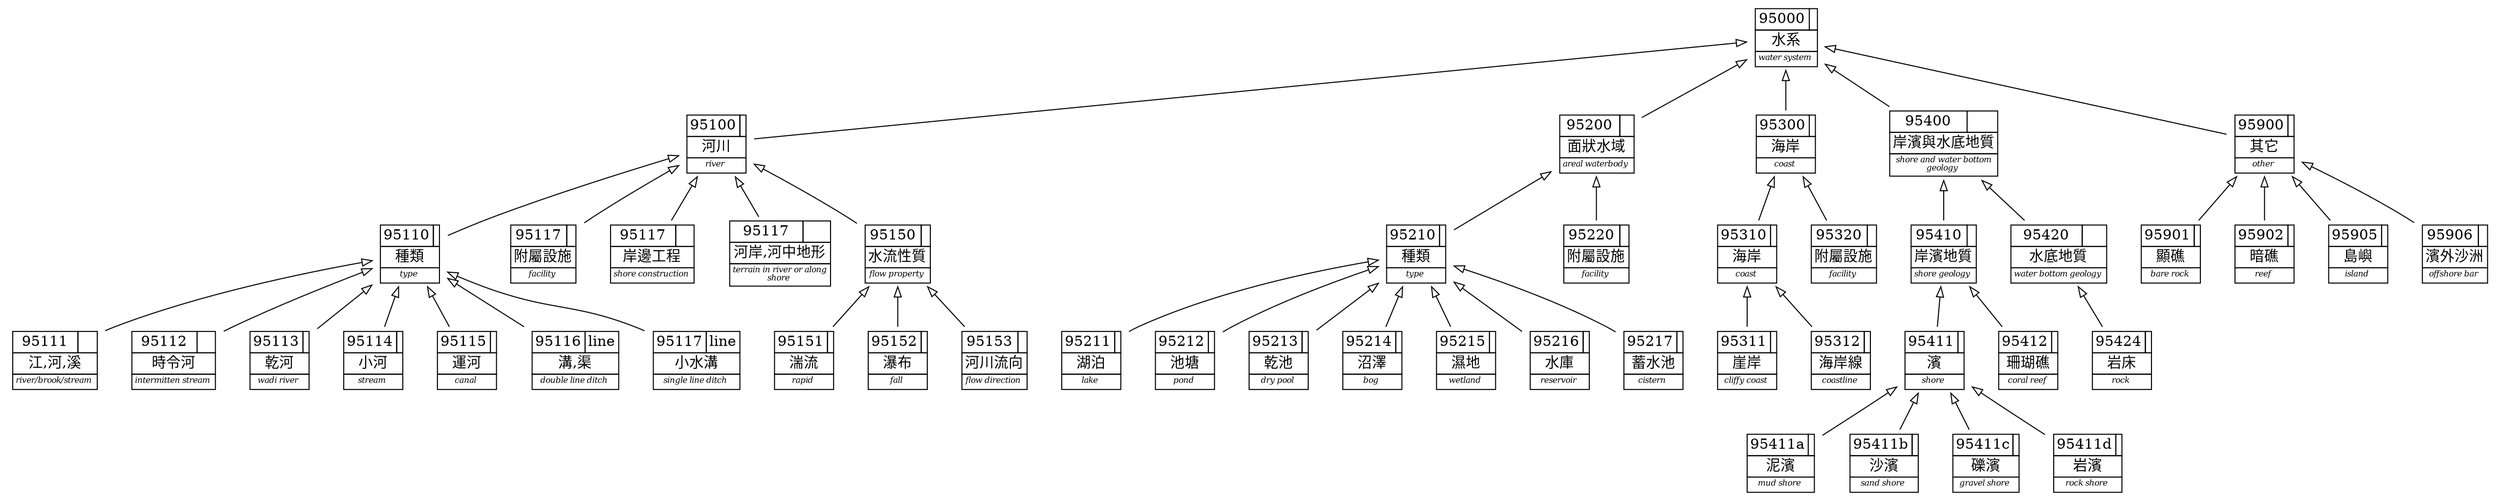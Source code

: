 /* This file was auto-generated on Mon Dec 24 21:20:55 2012
   using SOFT.pm library version 0.5.  Command line:
/usr/local/bin/soft2gv.pl --noorphans --tuples=TMOI.csv --styles=TMOI.gvsty TMOI-hydrography.soft
*/
digraph G {
	rankdir=BT
	/* subgraphs */
	/* node attributes */
	"cat:s95000" [weight="5",label=< <TABLE BORDER="0" CELLBORDER="1" CELLSPACING="0">  <TR><TD>95000</TD><TD></TD></TR>  <TR><TD COLSPAN="2">&#x6C34;&#x7CFB;</TD></TR>  <TR><TD COLSPAN="2"><FONT POINT-SIZE="8"><I>water system </I></FONT></TD></TR>  </TABLE>>,shape="plaintext"];
	"cat:s95100" [weight="5",label=< <TABLE BORDER="0" CELLBORDER="1" CELLSPACING="0">  <TR><TD>95100</TD><TD></TD></TR>  <TR><TD COLSPAN="2">&#x6CB3;&#x5DDD;</TD></TR>  <TR><TD COLSPAN="2"><FONT POINT-SIZE="8"><I>river </I></FONT></TD></TR>  </TABLE>>,shape="plaintext"];
	"cat:s95110" [weight="5",label=< <TABLE BORDER="0" CELLBORDER="1" CELLSPACING="0">  <TR><TD>95110</TD><TD></TD></TR>  <TR><TD COLSPAN="2">&#x7A2E;&#x985E;</TD></TR>  <TR><TD COLSPAN="2"><FONT POINT-SIZE="8"><I>type </I></FONT></TD></TR>  </TABLE>>,shape="plaintext"];
	"cat:s95111" [weight="5",label=< <TABLE BORDER="0" CELLBORDER="1" CELLSPACING="0">  <TR><TD>95111</TD><TD></TD></TR>  <TR><TD COLSPAN="2">&#x6C5F;,&#x6CB3;,&#x6EAA;</TD></TR>  <TR><TD COLSPAN="2"><FONT POINT-SIZE="8"><I>river/brook/stream </I></FONT></TD></TR>  </TABLE>>,shape="plaintext"];
	"cat:s95112" [weight="5",label=< <TABLE BORDER="0" CELLBORDER="1" CELLSPACING="0">  <TR><TD>95112</TD><TD></TD></TR>  <TR><TD COLSPAN="2">&#x6642;&#x4EE4;&#x6CB3;</TD></TR>  <TR><TD COLSPAN="2"><FONT POINT-SIZE="8"><I>intermitten stream </I></FONT></TD></TR>  </TABLE>>,shape="plaintext"];
	"cat:s95113" [weight="5",label=< <TABLE BORDER="0" CELLBORDER="1" CELLSPACING="0">  <TR><TD>95113</TD><TD></TD></TR>  <TR><TD COLSPAN="2">&#x4E7E;&#x6CB3;</TD></TR>  <TR><TD COLSPAN="2"><FONT POINT-SIZE="8"><I>wadi river </I></FONT></TD></TR>  </TABLE>>,shape="plaintext"];
	"cat:s95114" [weight="5",label=< <TABLE BORDER="0" CELLBORDER="1" CELLSPACING="0">  <TR><TD>95114</TD><TD></TD></TR>  <TR><TD COLSPAN="2">&#x5C0F;&#x6CB3;</TD></TR>  <TR><TD COLSPAN="2"><FONT POINT-SIZE="8"><I>stream </I></FONT></TD></TR>  </TABLE>>,shape="plaintext"];
	"cat:s95115" [weight="5",label=< <TABLE BORDER="0" CELLBORDER="1" CELLSPACING="0">  <TR><TD>95115</TD><TD></TD></TR>  <TR><TD COLSPAN="2">&#x904B;&#x6CB3;</TD></TR>  <TR><TD COLSPAN="2"><FONT POINT-SIZE="8"><I>canal </I></FONT></TD></TR>  </TABLE>>,shape="plaintext"];
	"cat:s95116" [weight="5",label=< <TABLE BORDER="0" CELLBORDER="1" CELLSPACING="0">  <TR><TD>95116</TD><TD>line</TD></TR>  <TR><TD COLSPAN="2">&#x6E9D;,&#x6E20;</TD></TR>  <TR><TD COLSPAN="2"><FONT POINT-SIZE="8"><I>double line ditch </I></FONT></TD></TR>  </TABLE>>,shape="plaintext"];
	"cat:s95117" [weight="5",label=< <TABLE BORDER="0" CELLBORDER="1" CELLSPACING="0">  <TR><TD>95117</TD><TD>line</TD></TR>  <TR><TD COLSPAN="2">&#x5C0F;&#x6C34;&#x6E9D;</TD></TR>  <TR><TD COLSPAN="2"><FONT POINT-SIZE="8"><I>single line ditch </I></FONT></TD></TR>  </TABLE>>,shape="plaintext"];
	"cat:s95120" [weight="5",label=< <TABLE BORDER="0" CELLBORDER="1" CELLSPACING="0">  <TR><TD>95117</TD><TD></TD></TR>  <TR><TD COLSPAN="2">&#x9644;&#x5C6C;&#x8A2D;&#x65BD;</TD></TR>  <TR><TD COLSPAN="2"><FONT POINT-SIZE="8"><I>facility </I></FONT></TD></TR>  </TABLE>>,shape="plaintext"];
	"cat:s95130" [weight="5",label=< <TABLE BORDER="0" CELLBORDER="1" CELLSPACING="0">  <TR><TD>95117</TD><TD></TD></TR>  <TR><TD COLSPAN="2">&#x5CB8;&#x908A;&#x5DE5;&#x7A0B;</TD></TR>  <TR><TD COLSPAN="2"><FONT POINT-SIZE="8"><I>shore construction </I></FONT></TD></TR>  </TABLE>>,shape="plaintext"];
	"cat:s95140" [weight="5",label=< <TABLE BORDER="0" CELLBORDER="1" CELLSPACING="0">  <TR><TD>95117</TD><TD></TD></TR>  <TR><TD COLSPAN="2">&#x6CB3;&#x5CB8;,&#x6CB3;&#x4E2D;&#x5730;&#x5F62;</TD></TR>  <TR><TD COLSPAN="2"><FONT POINT-SIZE="8"><I>terrain in river or along<BR/>shore </I></FONT></TD></TR>  </TABLE>>,shape="plaintext"];
	"cat:s95150" [weight="5",label=< <TABLE BORDER="0" CELLBORDER="1" CELLSPACING="0">  <TR><TD>95150</TD><TD></TD></TR>  <TR><TD COLSPAN="2">&#x6C34;&#x6D41;&#x6027;&#x8CEA;</TD></TR>  <TR><TD COLSPAN="2"><FONT POINT-SIZE="8"><I>flow property </I></FONT></TD></TR>  </TABLE>>,shape="plaintext"];
	"cat:s95151" [weight="5",label=< <TABLE BORDER="0" CELLBORDER="1" CELLSPACING="0">  <TR><TD>95151</TD><TD></TD></TR>  <TR><TD COLSPAN="2">&#x6E4D;&#x6D41;</TD></TR>  <TR><TD COLSPAN="2"><FONT POINT-SIZE="8"><I>rapid </I></FONT></TD></TR>  </TABLE>>,shape="plaintext"];
	"cat:s95152" [weight="5",label=< <TABLE BORDER="0" CELLBORDER="1" CELLSPACING="0">  <TR><TD>95152</TD><TD></TD></TR>  <TR><TD COLSPAN="2">&#x7011;&#x5E03;</TD></TR>  <TR><TD COLSPAN="2"><FONT POINT-SIZE="8"><I>fall </I></FONT></TD></TR>  </TABLE>>,shape="plaintext"];
	"cat:s95153" [weight="5",label=< <TABLE BORDER="0" CELLBORDER="1" CELLSPACING="0">  <TR><TD>95153</TD><TD></TD></TR>  <TR><TD COLSPAN="2">&#x6CB3;&#x5DDD;&#x6D41;&#x5411;</TD></TR>  <TR><TD COLSPAN="2"><FONT POINT-SIZE="8"><I>flow direction </I></FONT></TD></TR>  </TABLE>>,shape="plaintext"];
	"cat:s95200" [weight="5",label=< <TABLE BORDER="0" CELLBORDER="1" CELLSPACING="0">  <TR><TD>95200</TD><TD></TD></TR>  <TR><TD COLSPAN="2">&#x9762;&#x72C0;&#x6C34;&#x57DF;</TD></TR>  <TR><TD COLSPAN="2"><FONT POINT-SIZE="8"><I>areal waterbody </I></FONT></TD></TR>  </TABLE>>,shape="plaintext"];
	"cat:s95210" [weight="5",label=< <TABLE BORDER="0" CELLBORDER="1" CELLSPACING="0">  <TR><TD>95210</TD><TD></TD></TR>  <TR><TD COLSPAN="2">&#x7A2E;&#x985E;</TD></TR>  <TR><TD COLSPAN="2"><FONT POINT-SIZE="8"><I>type </I></FONT></TD></TR>  </TABLE>>,shape="plaintext"];
	"cat:s95211" [weight="5",label=< <TABLE BORDER="0" CELLBORDER="1" CELLSPACING="0">  <TR><TD>95211</TD><TD></TD></TR>  <TR><TD COLSPAN="2">&#x6E56;&#x6CCA;</TD></TR>  <TR><TD COLSPAN="2"><FONT POINT-SIZE="8"><I>lake </I></FONT></TD></TR>  </TABLE>>,shape="plaintext"];
	"cat:s95212" [weight="5",label=< <TABLE BORDER="0" CELLBORDER="1" CELLSPACING="0">  <TR><TD>95212</TD><TD></TD></TR>  <TR><TD COLSPAN="2">&#x6C60;&#x5858;</TD></TR>  <TR><TD COLSPAN="2"><FONT POINT-SIZE="8"><I>pond </I></FONT></TD></TR>  </TABLE>>,shape="plaintext"];
	"cat:s95213" [weight="5",label=< <TABLE BORDER="0" CELLBORDER="1" CELLSPACING="0">  <TR><TD>95213</TD><TD></TD></TR>  <TR><TD COLSPAN="2">&#x4E7E;&#x6C60;</TD></TR>  <TR><TD COLSPAN="2"><FONT POINT-SIZE="8"><I>dry pool </I></FONT></TD></TR>  </TABLE>>,shape="plaintext"];
	"cat:s95214" [weight="5",label=< <TABLE BORDER="0" CELLBORDER="1" CELLSPACING="0">  <TR><TD>95214</TD><TD></TD></TR>  <TR><TD COLSPAN="2">&#x6CBC;&#x6FA4;</TD></TR>  <TR><TD COLSPAN="2"><FONT POINT-SIZE="8"><I>bog </I></FONT></TD></TR>  </TABLE>>,shape="plaintext"];
	"cat:s95215" [weight="5",label=< <TABLE BORDER="0" CELLBORDER="1" CELLSPACING="0">  <TR><TD>95215</TD><TD></TD></TR>  <TR><TD COLSPAN="2">&#x6FD5;&#x5730;</TD></TR>  <TR><TD COLSPAN="2"><FONT POINT-SIZE="8"><I>wetland </I></FONT></TD></TR>  </TABLE>>,shape="plaintext"];
	"cat:s95216" [weight="5",label=< <TABLE BORDER="0" CELLBORDER="1" CELLSPACING="0">  <TR><TD>95216</TD><TD></TD></TR>  <TR><TD COLSPAN="2">&#x6C34;&#x5EAB;</TD></TR>  <TR><TD COLSPAN="2"><FONT POINT-SIZE="8"><I>reservoir </I></FONT></TD></TR>  </TABLE>>,shape="plaintext"];
	"cat:s95217" [weight="5",label=< <TABLE BORDER="0" CELLBORDER="1" CELLSPACING="0">  <TR><TD>95217</TD><TD></TD></TR>  <TR><TD COLSPAN="2">&#x84C4;&#x6C34;&#x6C60;</TD></TR>  <TR><TD COLSPAN="2"><FONT POINT-SIZE="8"><I>cistern </I></FONT></TD></TR>  </TABLE>>,shape="plaintext"];
	"cat:s95220" [weight="5",label=< <TABLE BORDER="0" CELLBORDER="1" CELLSPACING="0">  <TR><TD>95220</TD><TD></TD></TR>  <TR><TD COLSPAN="2">&#x9644;&#x5C6C;&#x8A2D;&#x65BD;</TD></TR>  <TR><TD COLSPAN="2"><FONT POINT-SIZE="8"><I>facility </I></FONT></TD></TR>  </TABLE>>,shape="plaintext"];
	"cat:s95300" [weight="5",label=< <TABLE BORDER="0" CELLBORDER="1" CELLSPACING="0">  <TR><TD>95300</TD><TD></TD></TR>  <TR><TD COLSPAN="2">&#x6D77;&#x5CB8;</TD></TR>  <TR><TD COLSPAN="2"><FONT POINT-SIZE="8"><I>coast </I></FONT></TD></TR>  </TABLE>>,shape="plaintext"];
	"cat:s95310" [weight="5",label=< <TABLE BORDER="0" CELLBORDER="1" CELLSPACING="0">  <TR><TD>95310</TD><TD></TD></TR>  <TR><TD COLSPAN="2">&#x6D77;&#x5CB8;</TD></TR>  <TR><TD COLSPAN="2"><FONT POINT-SIZE="8"><I>coast </I></FONT></TD></TR>  </TABLE>>,shape="plaintext"];
	"cat:s95311" [weight="5",label=< <TABLE BORDER="0" CELLBORDER="1" CELLSPACING="0">  <TR><TD>95311</TD><TD></TD></TR>  <TR><TD COLSPAN="2">&#x5D16;&#x5CB8;</TD></TR>  <TR><TD COLSPAN="2"><FONT POINT-SIZE="8"><I>cliffy coast </I></FONT></TD></TR>  </TABLE>>,shape="plaintext"];
	"cat:s95312" [weight="5",label=< <TABLE BORDER="0" CELLBORDER="1" CELLSPACING="0">  <TR><TD>95312</TD><TD></TD></TR>  <TR><TD COLSPAN="2">&#x6D77;&#x5CB8;&#x7DDA;</TD></TR>  <TR><TD COLSPAN="2"><FONT POINT-SIZE="8"><I>coastline </I></FONT></TD></TR>  </TABLE>>,shape="plaintext"];
	"cat:s95320" [weight="5",label=< <TABLE BORDER="0" CELLBORDER="1" CELLSPACING="0">  <TR><TD>95320</TD><TD></TD></TR>  <TR><TD COLSPAN="2">&#x9644;&#x5C6C;&#x8A2D;&#x65BD;</TD></TR>  <TR><TD COLSPAN="2"><FONT POINT-SIZE="8"><I>facility </I></FONT></TD></TR>  </TABLE>>,shape="plaintext"];
	"cat:s95400" [weight="5",label=< <TABLE BORDER="0" CELLBORDER="1" CELLSPACING="0">  <TR><TD>95400</TD><TD></TD></TR>  <TR><TD COLSPAN="2">&#x5CB8;&#x6FF1;&#x8207;&#x6C34;&#x5E95;&#x5730;&#x8CEA;</TD></TR>  <TR><TD COLSPAN="2"><FONT POINT-SIZE="8"><I>shore and water bottom<BR/>geology </I></FONT></TD></TR>  </TABLE>>,shape="plaintext"];
	"cat:s95410" [weight="5",label=< <TABLE BORDER="0" CELLBORDER="1" CELLSPACING="0">  <TR><TD>95410</TD><TD></TD></TR>  <TR><TD COLSPAN="2">&#x5CB8;&#x6FF1;&#x5730;&#x8CEA;</TD></TR>  <TR><TD COLSPAN="2"><FONT POINT-SIZE="8"><I>shore geology </I></FONT></TD></TR>  </TABLE>>,shape="plaintext"];
	"cat:s95411" [weight="5",label=< <TABLE BORDER="0" CELLBORDER="1" CELLSPACING="0">  <TR><TD>95411</TD><TD></TD></TR>  <TR><TD COLSPAN="2">&#x6FF1;</TD></TR>  <TR><TD COLSPAN="2"><FONT POINT-SIZE="8"><I>shore </I></FONT></TD></TR>  </TABLE>>,shape="plaintext"];
	"cat:s95411a" [weight="5",label=< <TABLE BORDER="0" CELLBORDER="1" CELLSPACING="0">  <TR><TD>95411a</TD><TD></TD></TR>  <TR><TD COLSPAN="2">&#x6CE5;&#x6FF1;</TD></TR>  <TR><TD COLSPAN="2"><FONT POINT-SIZE="8"><I>mud shore </I></FONT></TD></TR>  </TABLE>>,shape="plaintext"];
	"cat:s95411b" [weight="5",label=< <TABLE BORDER="0" CELLBORDER="1" CELLSPACING="0">  <TR><TD>95411b</TD><TD></TD></TR>  <TR><TD COLSPAN="2">&#x6C99;&#x6FF1;</TD></TR>  <TR><TD COLSPAN="2"><FONT POINT-SIZE="8"><I>sand shore </I></FONT></TD></TR>  </TABLE>>,shape="plaintext"];
	"cat:s95411c" [weight="5",label=< <TABLE BORDER="0" CELLBORDER="1" CELLSPACING="0">  <TR><TD>95411c</TD><TD></TD></TR>  <TR><TD COLSPAN="2">&#x792B;&#x6FF1;</TD></TR>  <TR><TD COLSPAN="2"><FONT POINT-SIZE="8"><I>gravel shore </I></FONT></TD></TR>  </TABLE>>,shape="plaintext"];
	"cat:s95411d" [weight="5",label=< <TABLE BORDER="0" CELLBORDER="1" CELLSPACING="0">  <TR><TD>95411d</TD><TD></TD></TR>  <TR><TD COLSPAN="2">&#x5CA9;&#x6FF1;</TD></TR>  <TR><TD COLSPAN="2"><FONT POINT-SIZE="8"><I>rock shore </I></FONT></TD></TR>  </TABLE>>,shape="plaintext"];
	"cat:s95412" [weight="5",label=< <TABLE BORDER="0" CELLBORDER="1" CELLSPACING="0">  <TR><TD>95412</TD><TD></TD></TR>  <TR><TD COLSPAN="2">&#x73CA;&#x745A;&#x7901;</TD></TR>  <TR><TD COLSPAN="2"><FONT POINT-SIZE="8"><I>coral reef </I></FONT></TD></TR>  </TABLE>>,shape="plaintext"];
	"cat:s95420" [weight="5",label=< <TABLE BORDER="0" CELLBORDER="1" CELLSPACING="0">  <TR><TD>95420</TD><TD></TD></TR>  <TR><TD COLSPAN="2">&#x6C34;&#x5E95;&#x5730;&#x8CEA;</TD></TR>  <TR><TD COLSPAN="2"><FONT POINT-SIZE="8"><I>water bottom geology </I></FONT></TD></TR>  </TABLE>>,shape="plaintext"];
	"cat:s95424" [weight="5",label=< <TABLE BORDER="0" CELLBORDER="1" CELLSPACING="0">  <TR><TD>95424</TD><TD></TD></TR>  <TR><TD COLSPAN="2">&#x5CA9;&#x5E8A;</TD></TR>  <TR><TD COLSPAN="2"><FONT POINT-SIZE="8"><I>rock </I></FONT></TD></TR>  </TABLE>>,shape="plaintext"];
	"cat:s95900" [weight="5",label=< <TABLE BORDER="0" CELLBORDER="1" CELLSPACING="0">  <TR><TD>95900</TD><TD></TD></TR>  <TR><TD COLSPAN="2">&#x5176;&#x5B83;</TD></TR>  <TR><TD COLSPAN="2"><FONT POINT-SIZE="8"><I>other </I></FONT></TD></TR>  </TABLE>>,shape="plaintext"];
	"cat:s95901" [weight="5",label=< <TABLE BORDER="0" CELLBORDER="1" CELLSPACING="0">  <TR><TD>95901</TD><TD></TD></TR>  <TR><TD COLSPAN="2">&#x986F;&#x7901;</TD></TR>  <TR><TD COLSPAN="2"><FONT POINT-SIZE="8"><I>bare rock </I></FONT></TD></TR>  </TABLE>>,shape="plaintext"];
	"cat:s95902" [weight="5",label=< <TABLE BORDER="0" CELLBORDER="1" CELLSPACING="0">  <TR><TD>95902</TD><TD></TD></TR>  <TR><TD COLSPAN="2">&#x6697;&#x7901;</TD></TR>  <TR><TD COLSPAN="2"><FONT POINT-SIZE="8"><I>reef </I></FONT></TD></TR>  </TABLE>>,shape="plaintext"];
	"cat:s95905" [weight="5",label=< <TABLE BORDER="0" CELLBORDER="1" CELLSPACING="0">  <TR><TD>95905</TD><TD></TD></TR>  <TR><TD COLSPAN="2">&#x5CF6;&#x5DBC;</TD></TR>  <TR><TD COLSPAN="2"><FONT POINT-SIZE="8"><I>island </I></FONT></TD></TR>  </TABLE>>,shape="plaintext"];
	"cat:s95906" [weight="5",label=< <TABLE BORDER="0" CELLBORDER="1" CELLSPACING="0">  <TR><TD>95906</TD><TD></TD></TR>  <TR><TD COLSPAN="2">&#x6FF1;&#x5916;&#x6C99;&#x6D32;</TD></TR>  <TR><TD COLSPAN="2"><FONT POINT-SIZE="8"><I>offshore bar </I></FONT></TD></TR>  </TABLE>>,shape="plaintext"];

	/* relations with attributes */
	"cat:s95100" -> "cat:s95000" [style="solid",arrowhead="empty"];
	"cat:s95110" -> "cat:s95100" [style="solid",arrowhead="empty"];
	"cat:s95111" -> "cat:s95110" [style="solid",arrowhead="empty"];
	"cat:s95112" -> "cat:s95110" [style="solid",arrowhead="empty"];
	"cat:s95113" -> "cat:s95110" [style="solid",arrowhead="empty"];
	"cat:s95114" -> "cat:s95110" [style="solid",arrowhead="empty"];
	"cat:s95115" -> "cat:s95110" [style="solid",arrowhead="empty"];
	"cat:s95116" -> "cat:s95110" [style="solid",arrowhead="empty"];
	"cat:s95117" -> "cat:s95110" [style="solid",arrowhead="empty"];
	"cat:s95120" -> "cat:s95100" [style="solid",arrowhead="empty"];
	"cat:s95130" -> "cat:s95100" [style="solid",arrowhead="empty"];
	"cat:s95140" -> "cat:s95100" [style="solid",arrowhead="empty"];
	"cat:s95150" -> "cat:s95100" [style="solid",arrowhead="empty"];
	"cat:s95151" -> "cat:s95150" [style="solid",arrowhead="empty"];
	"cat:s95152" -> "cat:s95150" [style="solid",arrowhead="empty"];
	"cat:s95153" -> "cat:s95150" [style="solid",arrowhead="empty"];
	"cat:s95200" -> "cat:s95000" [style="solid",arrowhead="empty"];
	"cat:s95210" -> "cat:s95200" [style="solid",arrowhead="empty"];
	"cat:s95211" -> "cat:s95210" [style="solid",arrowhead="empty"];
	"cat:s95212" -> "cat:s95210" [style="solid",arrowhead="empty"];
	"cat:s95213" -> "cat:s95210" [style="solid",arrowhead="empty"];
	"cat:s95214" -> "cat:s95210" [style="solid",arrowhead="empty"];
	"cat:s95215" -> "cat:s95210" [style="solid",arrowhead="empty"];
	"cat:s95216" -> "cat:s95210" [style="solid",arrowhead="empty"];
	"cat:s95217" -> "cat:s95210" [style="solid",arrowhead="empty"];
	"cat:s95220" -> "cat:s95200" [style="solid",arrowhead="empty"];
	"cat:s95300" -> "cat:s95000" [style="solid",arrowhead="empty"];
	"cat:s95310" -> "cat:s95300" [style="solid",arrowhead="empty"];
	"cat:s95311" -> "cat:s95310" [style="solid",arrowhead="empty"];
	"cat:s95312" -> "cat:s95310" [style="solid",arrowhead="empty"];
	"cat:s95320" -> "cat:s95300" [style="solid",arrowhead="empty"];
	"cat:s95400" -> "cat:s95000" [style="solid",arrowhead="empty"];
	"cat:s95410" -> "cat:s95400" [style="solid",arrowhead="empty"];
	"cat:s95411" -> "cat:s95410" [style="solid",arrowhead="empty"];
	"cat:s95412" -> "cat:s95410" [style="solid",arrowhead="empty"];
	"cat:s95411a" -> "cat:s95411" [style="solid",arrowhead="empty"];
	"cat:s95411b" -> "cat:s95411" [style="solid",arrowhead="empty"];
	"cat:s95411c" -> "cat:s95411" [style="solid",arrowhead="empty"];
	"cat:s95411d" -> "cat:s95411" [style="solid",arrowhead="empty"];
	"cat:s95420" -> "cat:s95400" [style="solid",arrowhead="empty"];
	"cat:s95424" -> "cat:s95420" [style="solid",arrowhead="empty"];
	"cat:s95900" -> "cat:s95000" [style="solid",arrowhead="empty"];
	"cat:s95901" -> "cat:s95900" [style="solid",arrowhead="empty"];
	"cat:s95902" -> "cat:s95900" [style="solid",arrowhead="empty"];
	"cat:s95905" -> "cat:s95900" [style="solid",arrowhead="empty"];
	"cat:s95906" -> "cat:s95900" [style="solid",arrowhead="empty"];
}
